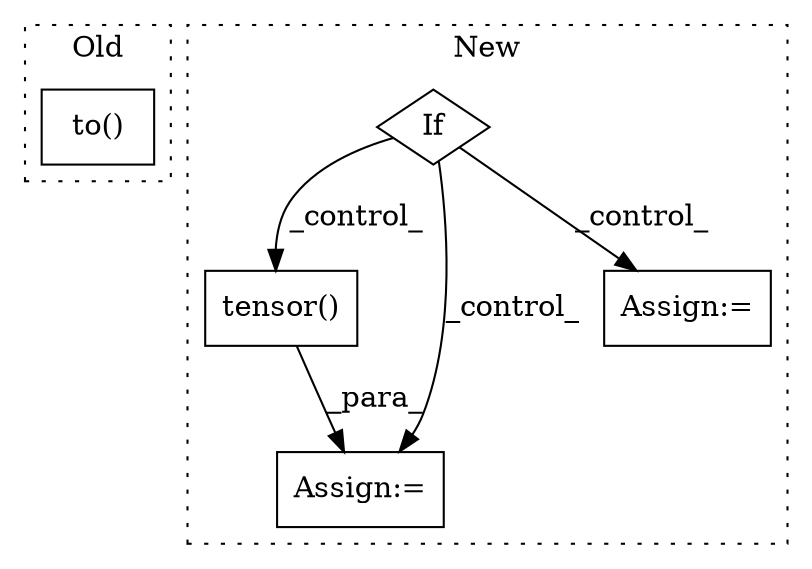 digraph G {
subgraph cluster0 {
1 [label="to()" a="75" s="3852,3877" l="19,1" shape="box"];
label = "Old";
style="dotted";
}
subgraph cluster1 {
2 [label="tensor()" a="75" s="4578,4594" l="13,1" shape="box"];
3 [label="Assign:=" a="68" s="4575" l="3" shape="box"];
4 [label="If" a="96" s="4309" l="0" shape="diamond"];
5 [label="Assign:=" a="68" s="4446" l="3" shape="box"];
label = "New";
style="dotted";
}
2 -> 3 [label="_para_"];
4 -> 2 [label="_control_"];
4 -> 5 [label="_control_"];
4 -> 3 [label="_control_"];
}